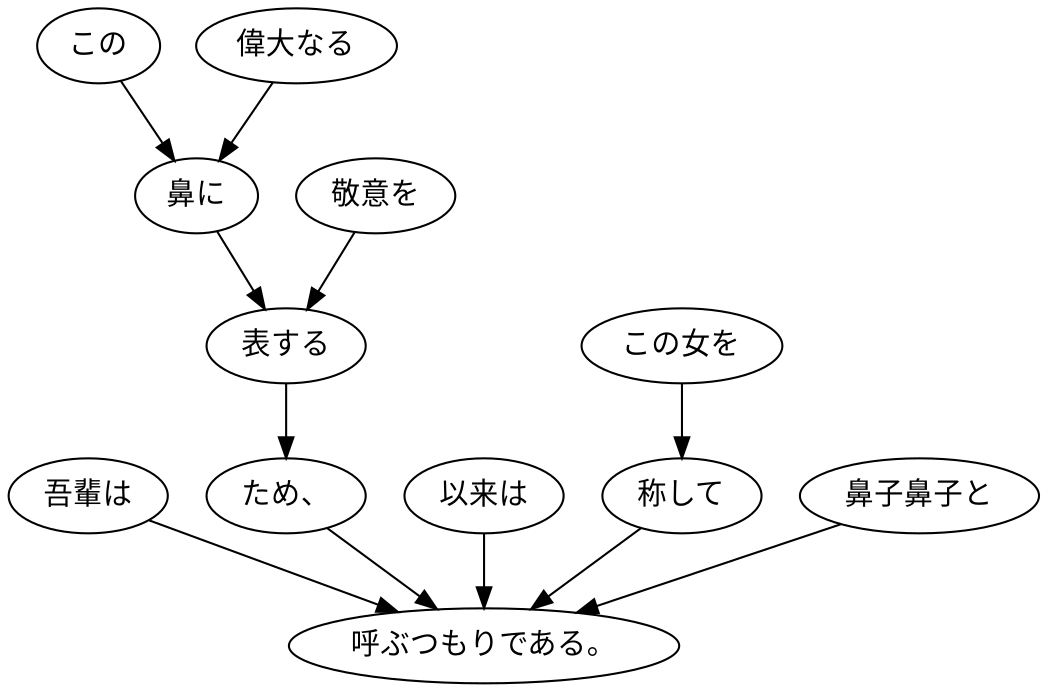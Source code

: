 digraph graph1582 {
	node0 [label="吾輩は"];
	node1 [label="この"];
	node2 [label="偉大なる"];
	node3 [label="鼻に"];
	node4 [label="敬意を"];
	node5 [label="表する"];
	node6 [label="ため、"];
	node7 [label="以来は"];
	node8 [label="この女を"];
	node9 [label="称して"];
	node10 [label="鼻子鼻子と"];
	node11 [label="呼ぶつもりである。"];
	node0 -> node11;
	node1 -> node3;
	node2 -> node3;
	node3 -> node5;
	node4 -> node5;
	node5 -> node6;
	node6 -> node11;
	node7 -> node11;
	node8 -> node9;
	node9 -> node11;
	node10 -> node11;
}
